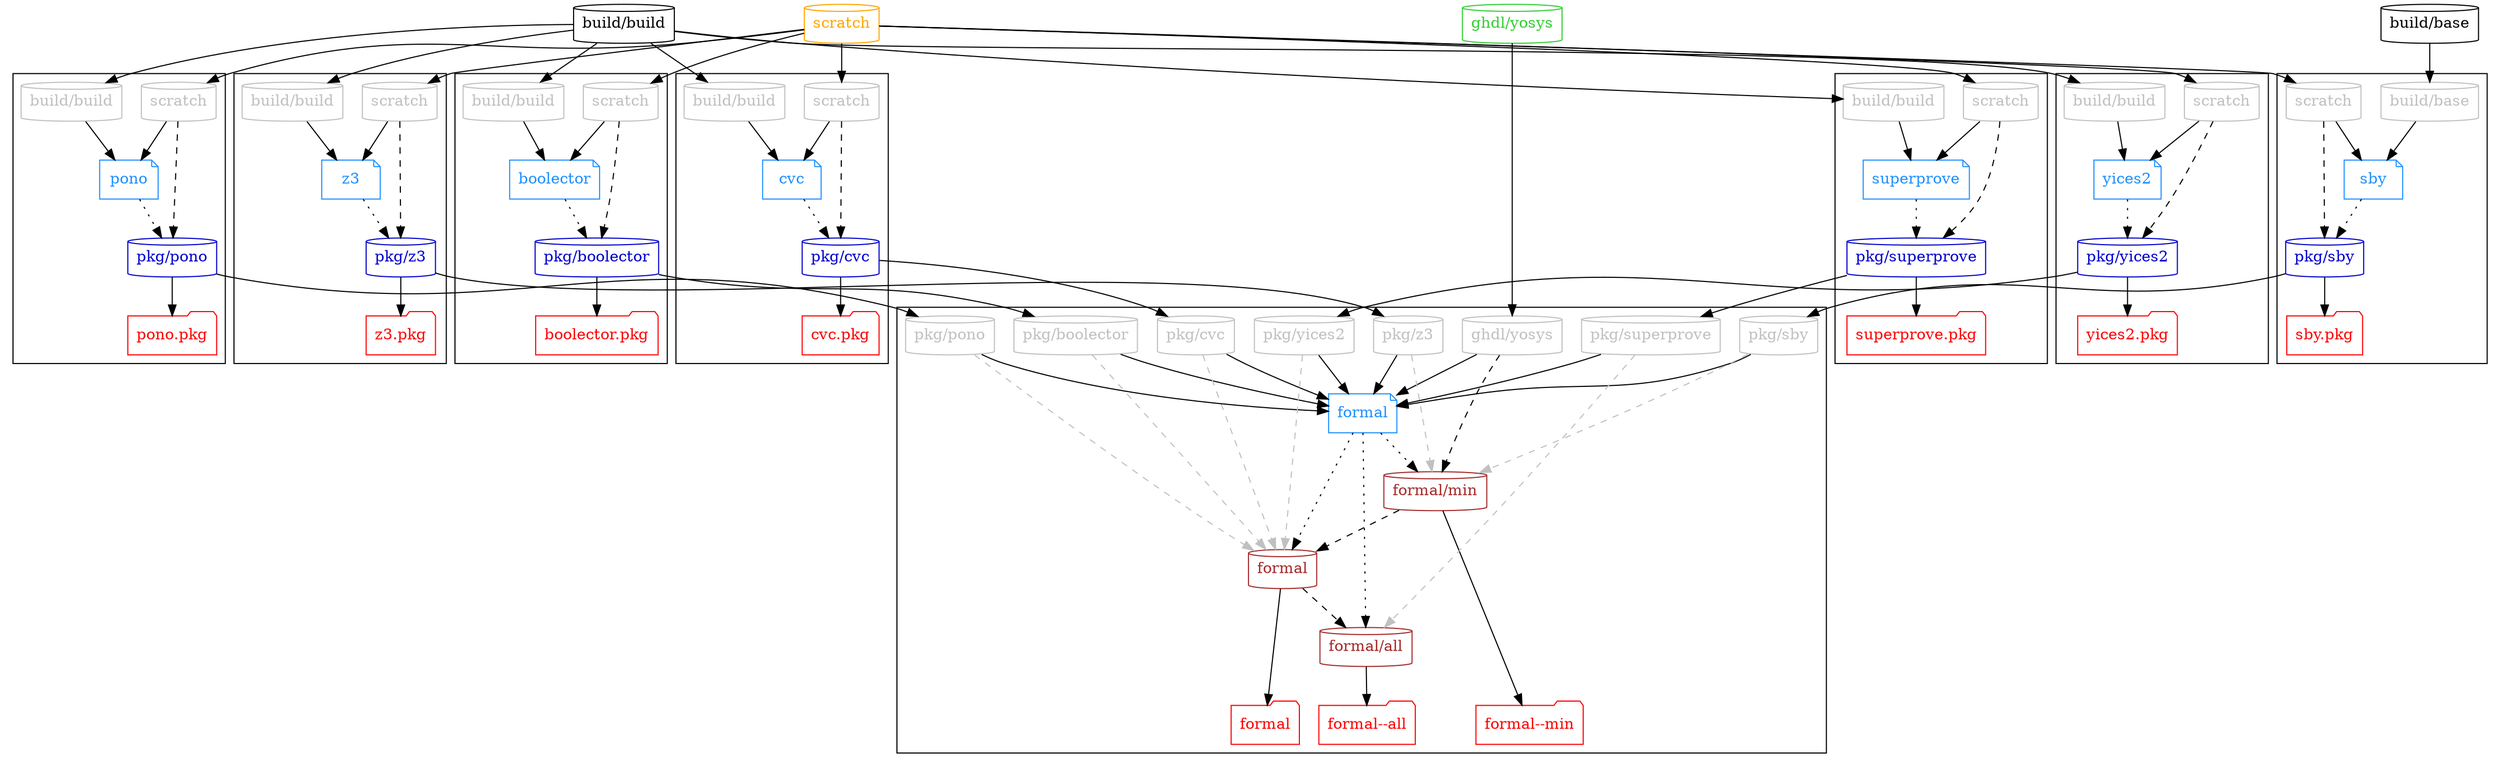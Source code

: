 # Authors:
#   Unai Martinez-Corral
#     <umartinezcorral@antmicro.com>
#     <unai.martinezcorral@ehu.eus>
#
# Copyright Unai Martinez-Corral
#
# Licensed under the Apache License, Version 2.0 (the "License");
# you may not use this file except in compliance with the License.
# You may obtain a copy of the License at
#
#     http://www.apache.org/licenses/LICENSE-2.0
#
# Unless required by applicable law or agreed to in writing, software
# distributed under the License is distributed on an "AS IS" BASIS,
# WITHOUT WARRANTIES OR CONDITIONS OF ANY KIND, either express or implied.
# See the License for the specific language governing permissions and
# limitations under the License.
#
# SPDX-License-Identifier: Apache-2.0

digraph G {

  #splines=polyline; #curved
  newrank=true;

  # Dockerfiles

  { node [shape=note, color=dodgerblue, fontcolor=dodgerblue]
    d_boolector   [label="boolector"];
    d_pono        [label="pono"];
    d_cvc         [label="cvc"];
    d_formal      [label="formal"];
    d_superprove  [label="superprove"];
    d_sby         [label="sby"];
    d_yices2      [label="yices2"];
    d_z3          [label="z3"];
  }

  # Images

  { node [shape=cylinder]
    "build/base"
    "build/build"
    { node [color=limegreen, fontcolor=limegreen]
      "ghdl/yosys"
    }
    { node [color=mediumblue, fontcolor=mediumblue]
      "pkg/boolector"
      "pkg/cvc"
      "pkg/pono"
      "pkg/superprove"
      "pkg/sby"
      "pkg/yices2"
      "pkg/z3"
    }
    { node [color=brown, fontcolor=brown]
      "formal/min"
      "formal"
      "formal/all"
    }
  }

  # External images

  { node [shape=cylinder, color=orange, fontcolor=orange]
    "scratch"
  }

  { rank=same
    "scratch"
    "build/base"
    "build/build"
    "ghdl/yosys"
  }

  # Workflows

  subgraph cluster_boolector {
    { rank=same
      node [shape=cylinder, color=grey, fontcolor=grey]
      "p_boolector_scratch" [label="scratch"]
      "p_boolector_build/build" [label="build/build"]
    }

    d_boolector -> "pkg/boolector" [style=dotted];

    "t_pkg/boolector" [shape=folder, color=red, fontcolor=red, label="boolector.pkg"];

    "pkg/boolector" -> "t_pkg/boolector";
  }

  subgraph cluster_cvc {
    { rank=same
      node [shape=cylinder, color=grey, fontcolor=grey]
      "p_cvc_scratch" [label="scratch"]
      "p_cvc_build/build" [label="build/build"]
    }

    d_cvc -> "pkg/cvc" [style=dotted];

    "t_pkg/cvc" [shape=folder, color=red, fontcolor=red, label="cvc.pkg"];

    "pkg/cvc" -> "t_pkg/cvc";
  }

  subgraph cluster_pono {
    { rank=same
      node [shape=cylinder, color=grey, fontcolor=grey]
      "p_pono_scratch" [label="scratch"]
      "p_pono_build/build" [label="build/build"]
    }

    d_pono -> "pkg/pono" [style=dotted];

    "t_pkg/pono" [shape=folder, color=red, fontcolor=red, label="pono.pkg"];

    "pkg/pono" -> "t_pkg/pono";
  }

  subgraph cluster_superprove {
    { rank=same
      node [shape=cylinder, color=grey, fontcolor=grey]
      "p_superprove_scratch" [label="scratch"]
      "p_superprove_build/build" [label="build/build"]
    }

    d_superprove -> "pkg/superprove" [style=dotted];

    "t_pkg/superprove" [shape=folder, color=red, fontcolor=red, label="superprove.pkg"];

    "pkg/superprove" -> "t_pkg/superprove";
  }

  subgraph cluster_sby {
    { rank=same
      node [shape=cylinder, color=grey, fontcolor=grey]
      "p_sby_scratch" [label="scratch"]
      "p_sby_build/base" [label="build/base"]
    }

    d_sby -> "pkg/sby" [style=dotted];

    "t_pkg/sby" [shape=folder, color=red, fontcolor=red, label="sby.pkg"];

    "pkg/sby" -> "t_pkg/sby";
  }

  subgraph cluster_yices2 {
    { rank=same
      node [shape=cylinder, color=grey, fontcolor=grey]
      "p_yices2_scratch" [label="scratch"]
      "p_yices2_build/build" [label="build/build"]
    }

    d_yices2 -> "pkg/yices2" [style=dotted];

    "t_pkg/yices2" [shape=folder, color=red, fontcolor=red, label="yices2.pkg"];

    "pkg/yices2" -> "t_pkg/yices2";
  }

  subgraph cluster_z3 {
    { rank=same
      node [shape=cylinder, color=grey, fontcolor=grey]
      "p_z3_scratch" [label="scratch"]
      "p_z3_build/build" [label="build/build"]
    }

    d_z3 -> "pkg/z3" [style=dotted];

    "t_pkg/z3" [shape=folder, color=red, fontcolor=red, label="z3.pkg"];

    "pkg/z3" -> "t_pkg/z3";
  }

  subgraph cluster_formal {
    { rank=same
      node [shape=cylinder, color=grey, fontcolor=grey]
      "p_formal_boolector" [label="pkg/boolector"]
      "p_formal_cvc" [label="pkg/cvc"]
      "p_formal_ghdl" [label="ghdl/yosys"]
      "p_formal_pono" [label="pkg/pono"]
      "p_formal_sby" [label="pkg/sby"]
      "p_formal_superprove" [label="pkg/superprove"]
      "p_formal_z3" [label="pkg/z3"]
      "p_formal_yices2" [label="pkg/yices2"]
    }

    d_formal -> {
      "formal/min",
      "formal",
      "formal/all"
    } [style=dotted];

    { rank=same
      node [shape=folder, color=red, fontcolor=red];
      "t_formal/min" [label="formal--min"];
      "t_formal" [label="formal"];
      "t_formal/all" [label="formal--all"];
    }

    "formal/min" -> "t_formal/min";
    "formal" -> "t_formal";
    "formal/all" -> "t_formal/all";
  }

  { rank=same
    d_boolector
    d_cvc
    d_pono
    d_superprove
    d_sby
    d_yices2
    d_z3
  }

  # Dockerfile dependencies

  "build/build" -> "p_boolector_build/build" -> d_boolector;
  "scratch" -> "p_boolector_scratch" -> d_boolector;

  "build/build" -> "p_cvc_build/build" -> d_cvc;
  "scratch" -> "p_cvc_scratch" -> d_cvc;

  "ghdl/yosys" -> "p_formal_ghdl" -> d_formal;
  "pkg/sby" -> "p_formal_sby" -> d_formal;
  "pkg/boolector" -> "p_formal_boolector" -> d_formal;
  "pkg/cvc" -> "p_formal_cvc" -> d_formal;
  "pkg/pono" -> "p_formal_pono" -> d_formal;
  "pkg/yices2" -> "p_formal_yices2" -> d_formal;
  "pkg/superprove" -> "p_formal_superprove" -> d_formal;
  "pkg/z3" -> "p_formal_z3" -> d_formal;

  "build/build" -> "p_pono_build/build" -> d_pono;
  "scratch" -> "p_pono_scratch" -> d_pono;

  "build/base" -> "p_sby_build/base" -> d_sby;
  "scratch" -> "p_sby_scratch" -> d_sby;

  "build/build" -> "p_superprove_build/build" -> d_superprove;
  "scratch" -> "p_superprove_scratch" -> d_superprove;

  "build/build" -> "p_yices2_build/build" -> d_yices2;
  "scratch" -> "p_yices2_scratch" -> d_yices2;

  "build/build" -> "p_z3_build/build" -> d_z3;
  "scratch" -> "p_z3_scratch" -> d_z3;

  # Image dependencies

  { edge [style=dashed]
    "p_boolector_scratch" -> "pkg/boolector";
    "p_cvc_scratch" -> "pkg/cvc";
    "p_formal_ghdl" -> "formal/min" -> "formal" -> "formal/all";
    "p_pono_scratch" -> "pkg/pono";
    "p_superprove_scratch" -> "pkg/superprove";
    "p_sby_scratch" -> "pkg/sby";
    "p_yices2_scratch" -> "pkg/yices2";
    "p_z3_scratch" -> "pkg/z3";
  }

  { edge [style=dashed, color=grey]
    {
      "p_formal_sby",
      "p_formal_z3"
    } -> "formal/min";

    {
      "p_formal_boolector",
      "p_formal_cvc",
      "p_formal_pono",
      "p_formal_yices2"
    } -> "formal";

    {
      "p_formal_superprove"
    } -> "formal/all";
  }

}
